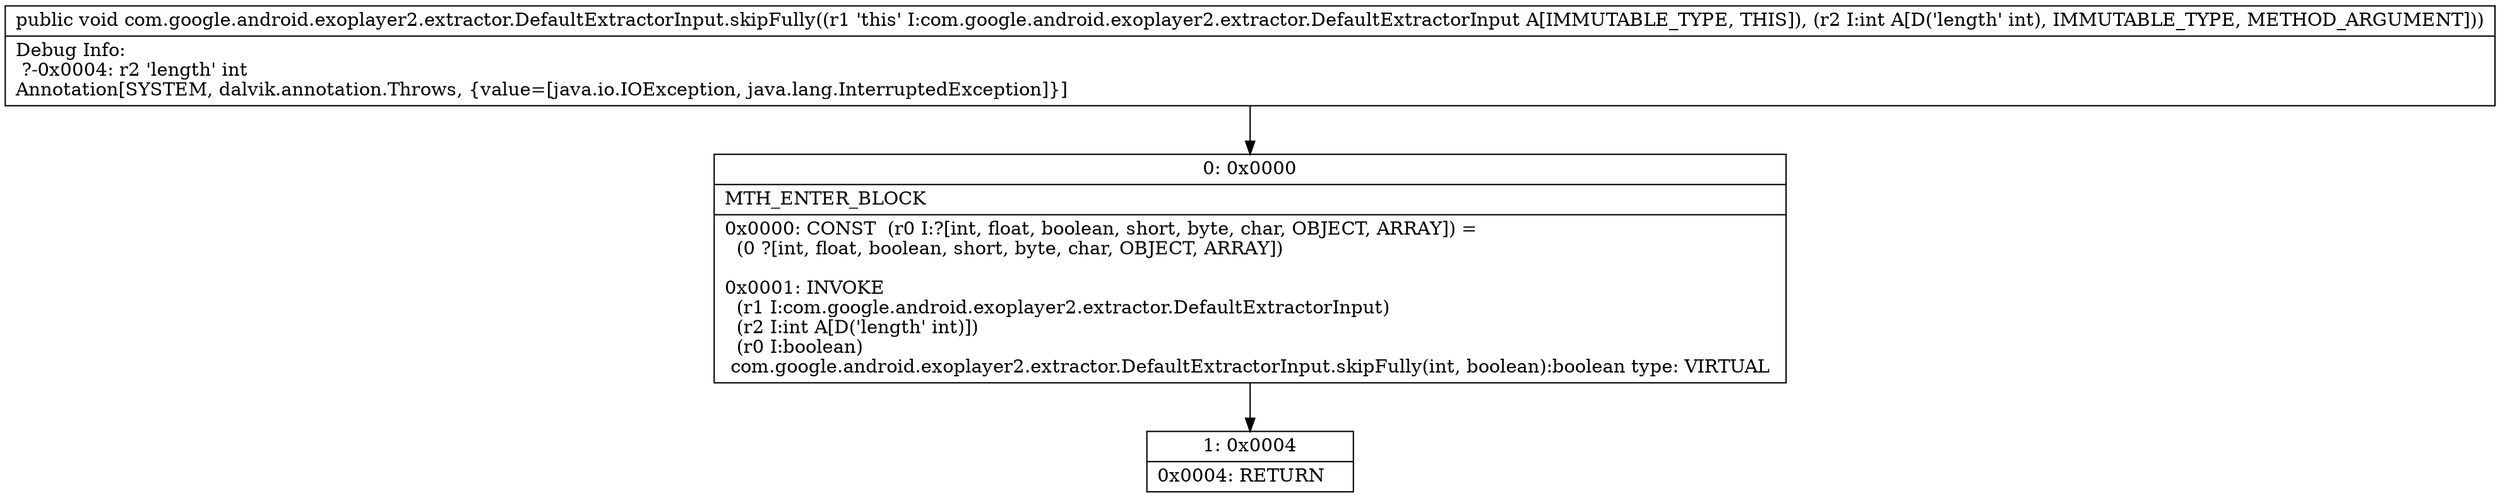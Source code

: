 digraph "CFG forcom.google.android.exoplayer2.extractor.DefaultExtractorInput.skipFully(I)V" {
Node_0 [shape=record,label="{0\:\ 0x0000|MTH_ENTER_BLOCK\l|0x0000: CONST  (r0 I:?[int, float, boolean, short, byte, char, OBJECT, ARRAY]) = \l  (0 ?[int, float, boolean, short, byte, char, OBJECT, ARRAY])\l \l0x0001: INVOKE  \l  (r1 I:com.google.android.exoplayer2.extractor.DefaultExtractorInput)\l  (r2 I:int A[D('length' int)])\l  (r0 I:boolean)\l com.google.android.exoplayer2.extractor.DefaultExtractorInput.skipFully(int, boolean):boolean type: VIRTUAL \l}"];
Node_1 [shape=record,label="{1\:\ 0x0004|0x0004: RETURN   \l}"];
MethodNode[shape=record,label="{public void com.google.android.exoplayer2.extractor.DefaultExtractorInput.skipFully((r1 'this' I:com.google.android.exoplayer2.extractor.DefaultExtractorInput A[IMMUTABLE_TYPE, THIS]), (r2 I:int A[D('length' int), IMMUTABLE_TYPE, METHOD_ARGUMENT]))  | Debug Info:\l  ?\-0x0004: r2 'length' int\lAnnotation[SYSTEM, dalvik.annotation.Throws, \{value=[java.io.IOException, java.lang.InterruptedException]\}]\l}"];
MethodNode -> Node_0;
Node_0 -> Node_1;
}

